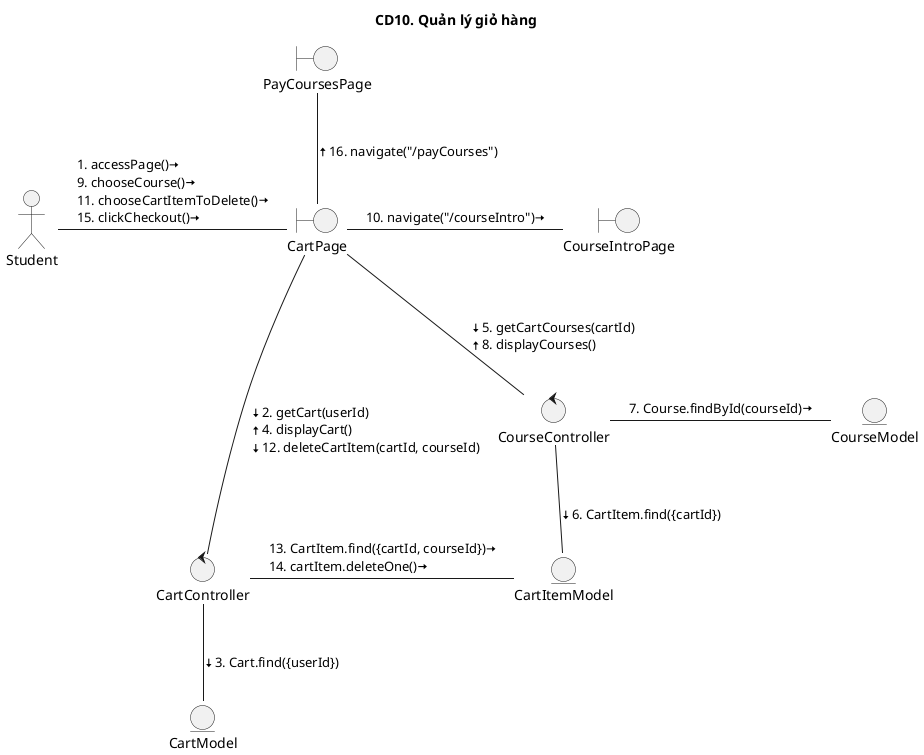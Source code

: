 @startuml CD
title CD10. Quản lý giỏ hàng

actor "Student" as Actor
boundary "CartPage"
boundary "CourseIntroPage"
boundary "PayCoursesPage"
control "CartController"
entity "CartModel"
control "CourseController"
entity "CourseModel"
entity "CartItemModel"

Actor - CartPage: \l1. accessPage()<&arrow-right>\n9. chooseCourse()<&arrow-right>\n11. chooseCartItemToDelete()<&arrow-right>\n15. clickCheckout()<&arrow-right>
CartPage --- CartController: \l<&arrow-bottom>2. getCart(userId)\n<&arrow-top>4. displayCart()\n<&arrow-bottom>12. deleteCartItem(cartId, courseId)
CartPage -- CourseController: \l<&arrow-bottom>5. getCartCourses(cartId)\n<&arrow-top>8. displayCourses()
CartController -- CartModel: \l<&arrow-bottom>3. Cart.find({userId})
CartController - CartItemModel: \l13. CartItem.find({cartId, courseId})<&arrow-right>\n14. cartItem.deleteOne()<&arrow-right>
CartPage - CourseIntroPage: \l10. navigate("/courseIntro")<&arrow-right>
CartPage -up- PayCoursesPage: \l<&arrow-top>16. navigate("/payCourses")
CourseController - CourseModel: \l7. Course.findById(courseId)<&arrow-right>
CourseController -- CartItemModel: \l<&arrow-bottom>6. CartItem.find({cartId})

@enduml